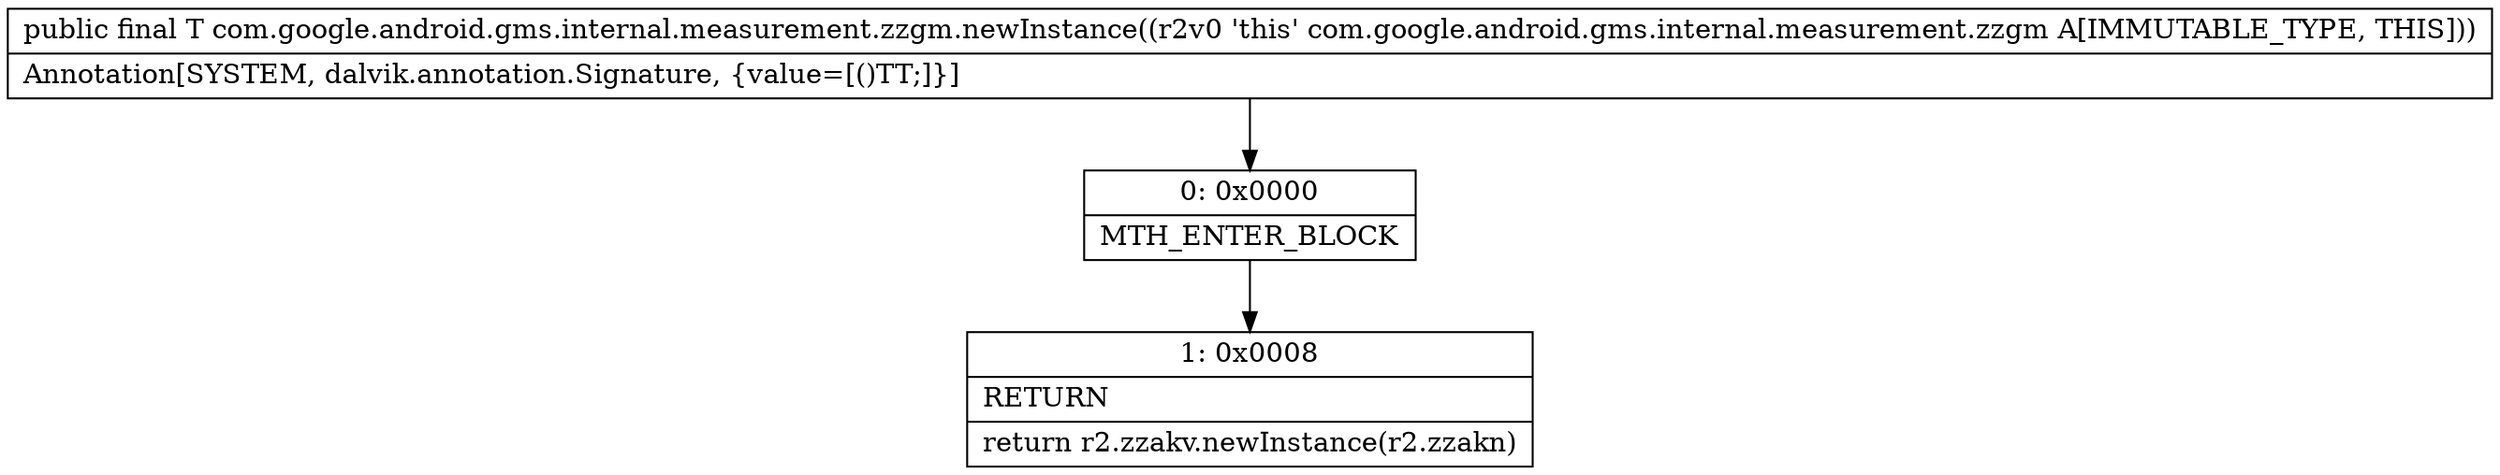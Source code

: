 digraph "CFG forcom.google.android.gms.internal.measurement.zzgm.newInstance()Ljava\/lang\/Object;" {
Node_0 [shape=record,label="{0\:\ 0x0000|MTH_ENTER_BLOCK\l}"];
Node_1 [shape=record,label="{1\:\ 0x0008|RETURN\l|return r2.zzakv.newInstance(r2.zzakn)\l}"];
MethodNode[shape=record,label="{public final T com.google.android.gms.internal.measurement.zzgm.newInstance((r2v0 'this' com.google.android.gms.internal.measurement.zzgm A[IMMUTABLE_TYPE, THIS]))  | Annotation[SYSTEM, dalvik.annotation.Signature, \{value=[()TT;]\}]\l}"];
MethodNode -> Node_0;
Node_0 -> Node_1;
}

